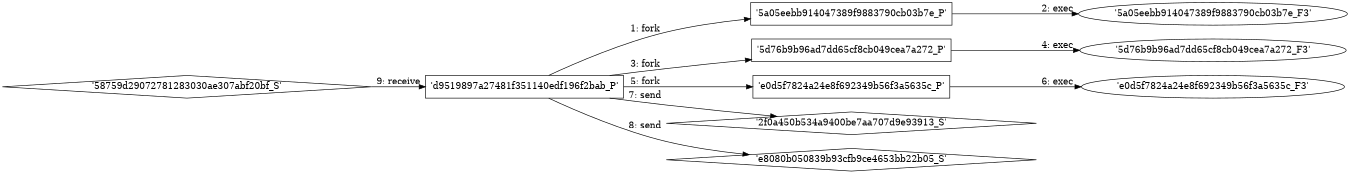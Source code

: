 digraph "D:\Learning\Paper\apt\基于CTI的攻击预警\Dataset\攻击图\ASGfromALLCTI\Has secretive cyberespionage group been breached.dot" {
rankdir="LR"
size="9"
fixedsize="false"
splines="true"
nodesep=0.3
ranksep=0
fontsize=10
overlap="scalexy"
engine= "neato"
	"'d9519897a27481f351140edf196f2bab_P'" [node_type=Process shape=box]
	"'5a05eebb914047389f9883790cb03b7e_P'" [node_type=Process shape=box]
	"'d9519897a27481f351140edf196f2bab_P'" -> "'5a05eebb914047389f9883790cb03b7e_P'" [label="1: fork"]
	"'5a05eebb914047389f9883790cb03b7e_P'" [node_type=Process shape=box]
	"'5a05eebb914047389f9883790cb03b7e_F3'" [node_type=File shape=ellipse]
	"'5a05eebb914047389f9883790cb03b7e_P'" -> "'5a05eebb914047389f9883790cb03b7e_F3'" [label="2: exec"]
	"'d9519897a27481f351140edf196f2bab_P'" [node_type=Process shape=box]
	"'5d76b9b96ad7dd65cf8cb049cea7a272_P'" [node_type=Process shape=box]
	"'d9519897a27481f351140edf196f2bab_P'" -> "'5d76b9b96ad7dd65cf8cb049cea7a272_P'" [label="3: fork"]
	"'5d76b9b96ad7dd65cf8cb049cea7a272_P'" [node_type=Process shape=box]
	"'5d76b9b96ad7dd65cf8cb049cea7a272_F3'" [node_type=File shape=ellipse]
	"'5d76b9b96ad7dd65cf8cb049cea7a272_P'" -> "'5d76b9b96ad7dd65cf8cb049cea7a272_F3'" [label="4: exec"]
	"'d9519897a27481f351140edf196f2bab_P'" [node_type=Process shape=box]
	"'e0d5f7824a24e8f692349b56f3a5635c_P'" [node_type=Process shape=box]
	"'d9519897a27481f351140edf196f2bab_P'" -> "'e0d5f7824a24e8f692349b56f3a5635c_P'" [label="5: fork"]
	"'e0d5f7824a24e8f692349b56f3a5635c_P'" [node_type=Process shape=box]
	"'e0d5f7824a24e8f692349b56f3a5635c_F3'" [node_type=File shape=ellipse]
	"'e0d5f7824a24e8f692349b56f3a5635c_P'" -> "'e0d5f7824a24e8f692349b56f3a5635c_F3'" [label="6: exec"]
	"'2f0a450b534a9400be7aa707d9e93913_S'" [node_type=Socket shape=diamond]
	"'d9519897a27481f351140edf196f2bab_P'" [node_type=Process shape=box]
	"'d9519897a27481f351140edf196f2bab_P'" -> "'2f0a450b534a9400be7aa707d9e93913_S'" [label="7: send"]
	"'e8080b050839b93cfb9ce4653bb22b05_S'" [node_type=Socket shape=diamond]
	"'d9519897a27481f351140edf196f2bab_P'" [node_type=Process shape=box]
	"'d9519897a27481f351140edf196f2bab_P'" -> "'e8080b050839b93cfb9ce4653bb22b05_S'" [label="8: send"]
	"'d9519897a27481f351140edf196f2bab_P'" [node_type=Process shape=box]
	"'58759d29072781283030ae307abf20bf_S'" [node_type=Socket shape=diamond]
	"'58759d29072781283030ae307abf20bf_S'" -> "'d9519897a27481f351140edf196f2bab_P'" [label="9: receive"]
}
